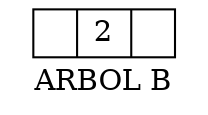 digraph B{
nodesep=0.08;
node [shape=record,width=0.1,height=0.1];
nodo2[label="<h0>| 2| <h1>" ];
label = " ARBOL B "; 
}
